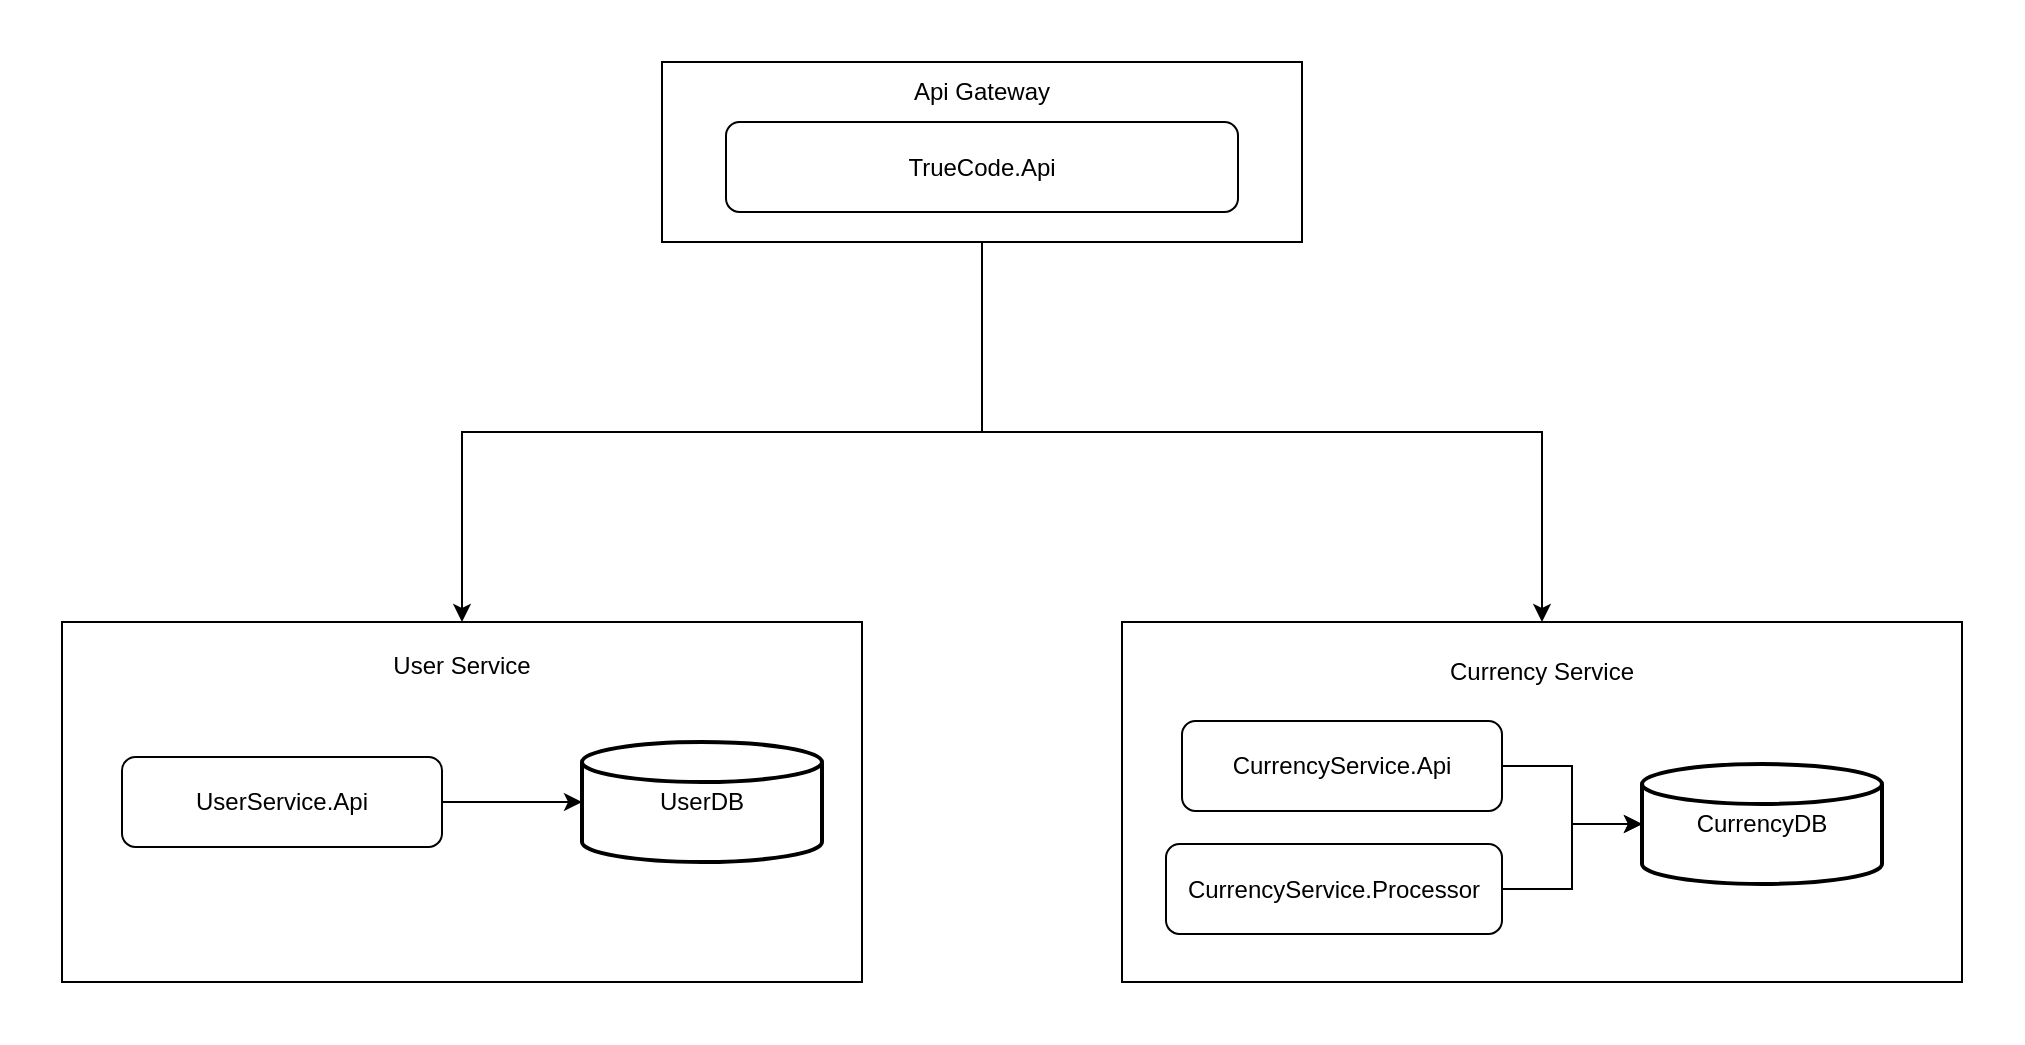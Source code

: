 <mxfile version="28.1.2">
  <diagram name="Страница — 1" id="_aMdoVXnkwj-suhvNriI">
    <mxGraphModel dx="3346" dy="1921" grid="1" gridSize="10" guides="1" tooltips="1" connect="1" arrows="1" fold="1" page="1" pageScale="1" pageWidth="827" pageHeight="1169" math="0" shadow="0">
      <root>
        <mxCell id="0" />
        <mxCell id="1" parent="0" />
        <mxCell id="7Y75IU_MD2MDU0oT_368-25" style="edgeStyle=orthogonalEdgeStyle;rounded=0;orthogonalLoop=1;jettySize=auto;html=1;exitX=0.5;exitY=1;exitDx=0;exitDy=0;entryX=0.5;entryY=0;entryDx=0;entryDy=0;" parent="1" source="7Y75IU_MD2MDU0oT_368-5" target="7Y75IU_MD2MDU0oT_368-1" edge="1">
          <mxGeometry relative="1" as="geometry" />
        </mxCell>
        <mxCell id="7Y75IU_MD2MDU0oT_368-26" style="edgeStyle=orthogonalEdgeStyle;rounded=0;orthogonalLoop=1;jettySize=auto;html=1;exitX=0.5;exitY=1;exitDx=0;exitDy=0;entryX=0.5;entryY=0;entryDx=0;entryDy=0;" parent="1" source="7Y75IU_MD2MDU0oT_368-5" target="7Y75IU_MD2MDU0oT_368-3" edge="1">
          <mxGeometry relative="1" as="geometry" />
        </mxCell>
        <mxCell id="7Y75IU_MD2MDU0oT_368-35" value="" style="group;fillColor=#dae8fc;strokeColor=#6c8ebf;" parent="1" vertex="1" connectable="0">
          <mxGeometry x="680" y="210" width="320" height="90" as="geometry" />
        </mxCell>
        <mxCell id="7Y75IU_MD2MDU0oT_368-5" value="&lt;p style=&quot;margin-top: 2px; margin-bottom: 20px;&quot;&gt;&lt;br&gt;&lt;/p&gt;" style="rounded=0;whiteSpace=wrap;html=1;align=center;" parent="7Y75IU_MD2MDU0oT_368-35" vertex="1">
          <mxGeometry width="320" height="90" as="geometry" />
        </mxCell>
        <mxCell id="7Y75IU_MD2MDU0oT_368-32" value="" style="group" parent="7Y75IU_MD2MDU0oT_368-35" vertex="1" connectable="0">
          <mxGeometry x="32" y="30" width="256" height="45" as="geometry" />
        </mxCell>
        <mxCell id="7Y75IU_MD2MDU0oT_368-14" value="TrueCode.Api" style="rounded=1;whiteSpace=wrap;html=1;" parent="7Y75IU_MD2MDU0oT_368-32" vertex="1">
          <mxGeometry width="256" height="45" as="geometry" />
        </mxCell>
        <mxCell id="7Y75IU_MD2MDU0oT_368-43" value="Api Gateway" style="text;html=1;align=center;verticalAlign=middle;whiteSpace=wrap;rounded=0;" parent="7Y75IU_MD2MDU0oT_368-35" vertex="1">
          <mxGeometry x="100" width="120" height="30" as="geometry" />
        </mxCell>
        <mxCell id="7Y75IU_MD2MDU0oT_368-36" value="" style="group" parent="1" vertex="1" connectable="0">
          <mxGeometry x="380" y="490" width="400" height="180" as="geometry" />
        </mxCell>
        <mxCell id="7Y75IU_MD2MDU0oT_368-1" value="" style="rounded=0;whiteSpace=wrap;html=1;" parent="7Y75IU_MD2MDU0oT_368-36" vertex="1">
          <mxGeometry width="400" height="180" as="geometry" />
        </mxCell>
        <mxCell id="7Y75IU_MD2MDU0oT_368-2" value="User Service" style="text;html=1;align=center;verticalAlign=middle;whiteSpace=wrap;rounded=0;" parent="7Y75IU_MD2MDU0oT_368-36" vertex="1">
          <mxGeometry x="140" y="7" width="120" height="30" as="geometry" />
        </mxCell>
        <mxCell id="7Y75IU_MD2MDU0oT_368-23" style="edgeStyle=orthogonalEdgeStyle;rounded=0;orthogonalLoop=1;jettySize=auto;html=1;exitX=1;exitY=0.5;exitDx=0;exitDy=0;" parent="7Y75IU_MD2MDU0oT_368-36" source="7Y75IU_MD2MDU0oT_368-12" target="7Y75IU_MD2MDU0oT_368-17" edge="1">
          <mxGeometry relative="1" as="geometry" />
        </mxCell>
        <mxCell id="7Y75IU_MD2MDU0oT_368-28" value="" style="group" parent="7Y75IU_MD2MDU0oT_368-36" vertex="1" connectable="0">
          <mxGeometry x="260" y="60" width="120" height="60" as="geometry" />
        </mxCell>
        <mxCell id="7Y75IU_MD2MDU0oT_368-17" value="UserDB" style="strokeWidth=2;html=1;shape=mxgraph.flowchart.database;whiteSpace=wrap;" parent="7Y75IU_MD2MDU0oT_368-28" vertex="1">
          <mxGeometry width="120" height="60" as="geometry" />
        </mxCell>
        <mxCell id="7Y75IU_MD2MDU0oT_368-29" value="" style="group" parent="7Y75IU_MD2MDU0oT_368-36" vertex="1" connectable="0">
          <mxGeometry x="30" y="67.5" width="160" height="45" as="geometry" />
        </mxCell>
        <mxCell id="7Y75IU_MD2MDU0oT_368-12" value="UserService.Api" style="rounded=1;whiteSpace=wrap;html=1;" parent="7Y75IU_MD2MDU0oT_368-29" vertex="1">
          <mxGeometry width="160" height="45" as="geometry" />
        </mxCell>
        <mxCell id="7Y75IU_MD2MDU0oT_368-40" value="" style="group" parent="1" vertex="1" connectable="0">
          <mxGeometry x="910" y="490" width="420" height="180" as="geometry" />
        </mxCell>
        <mxCell id="7Y75IU_MD2MDU0oT_368-3" value="" style="rounded=0;whiteSpace=wrap;html=1;" parent="7Y75IU_MD2MDU0oT_368-40" vertex="1">
          <mxGeometry width="420" height="180" as="geometry" />
        </mxCell>
        <mxCell id="7Y75IU_MD2MDU0oT_368-4" value="Currency Service" style="text;html=1;align=center;verticalAlign=middle;whiteSpace=wrap;rounded=0;" parent="7Y75IU_MD2MDU0oT_368-40" vertex="1">
          <mxGeometry x="160" y="7" width="100" height="35" as="geometry" />
        </mxCell>
        <mxCell id="7Y75IU_MD2MDU0oT_368-24" style="edgeStyle=orthogonalEdgeStyle;rounded=0;orthogonalLoop=1;jettySize=auto;html=1;exitX=1;exitY=0.5;exitDx=0;exitDy=0;" parent="7Y75IU_MD2MDU0oT_368-40" source="7Y75IU_MD2MDU0oT_368-9" target="7Y75IU_MD2MDU0oT_368-19" edge="1">
          <mxGeometry relative="1" as="geometry" />
        </mxCell>
        <mxCell id="7Y75IU_MD2MDU0oT_368-22" style="edgeStyle=orthogonalEdgeStyle;rounded=0;orthogonalLoop=1;jettySize=auto;html=1;exitX=1;exitY=0.5;exitDx=0;exitDy=0;entryX=0;entryY=0.5;entryDx=0;entryDy=0;entryPerimeter=0;" parent="7Y75IU_MD2MDU0oT_368-40" source="7Y75IU_MD2MDU0oT_368-7" target="7Y75IU_MD2MDU0oT_368-19" edge="1">
          <mxGeometry relative="1" as="geometry" />
        </mxCell>
        <mxCell id="7Y75IU_MD2MDU0oT_368-27" value="" style="group" parent="7Y75IU_MD2MDU0oT_368-40" vertex="1" connectable="0">
          <mxGeometry x="260" y="71" width="120" height="60" as="geometry" />
        </mxCell>
        <mxCell id="7Y75IU_MD2MDU0oT_368-19" value="CurrencyDB" style="strokeWidth=2;html=1;shape=mxgraph.flowchart.database;whiteSpace=wrap;" parent="7Y75IU_MD2MDU0oT_368-27" vertex="1">
          <mxGeometry width="120" height="60" as="geometry" />
        </mxCell>
        <mxCell id="7Y75IU_MD2MDU0oT_368-30" value="" style="group" parent="7Y75IU_MD2MDU0oT_368-40" vertex="1" connectable="0">
          <mxGeometry x="30" y="49.5" width="160" height="45" as="geometry" />
        </mxCell>
        <mxCell id="7Y75IU_MD2MDU0oT_368-7" value="CurrencyService.Api" style="rounded=1;whiteSpace=wrap;html=1;" parent="7Y75IU_MD2MDU0oT_368-30" vertex="1">
          <mxGeometry width="160" height="45" as="geometry" />
        </mxCell>
        <mxCell id="7Y75IU_MD2MDU0oT_368-31" value="" style="group" parent="7Y75IU_MD2MDU0oT_368-40" vertex="1" connectable="0">
          <mxGeometry x="32" y="111" width="158" height="45" as="geometry" />
        </mxCell>
        <mxCell id="7Y75IU_MD2MDU0oT_368-9" value="CurrencyService.Processor" style="rounded=1;whiteSpace=wrap;html=1;" parent="7Y75IU_MD2MDU0oT_368-31" vertex="1">
          <mxGeometry x="-10" width="168" height="45" as="geometry" />
        </mxCell>
        <mxCell id="gGChtELU4aR6pFSRaGbR-1" value="" style="rounded=0;whiteSpace=wrap;html=1;opacity=0;" vertex="1" parent="1">
          <mxGeometry x="350" y="180" width="1010" height="520" as="geometry" />
        </mxCell>
      </root>
    </mxGraphModel>
  </diagram>
</mxfile>

